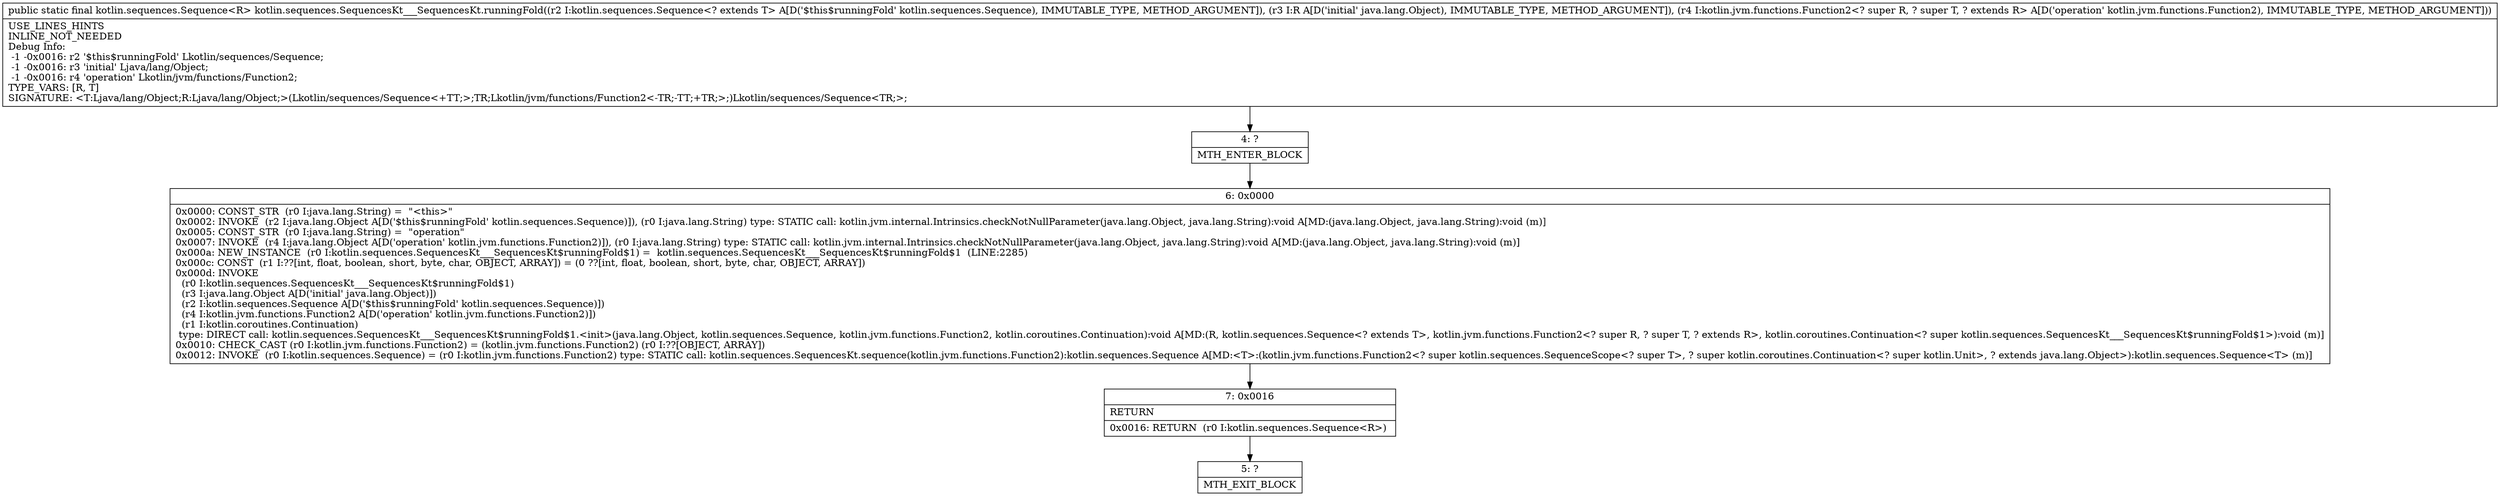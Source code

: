 digraph "CFG forkotlin.sequences.SequencesKt___SequencesKt.runningFold(Lkotlin\/sequences\/Sequence;Ljava\/lang\/Object;Lkotlin\/jvm\/functions\/Function2;)Lkotlin\/sequences\/Sequence;" {
Node_4 [shape=record,label="{4\:\ ?|MTH_ENTER_BLOCK\l}"];
Node_6 [shape=record,label="{6\:\ 0x0000|0x0000: CONST_STR  (r0 I:java.lang.String) =  \"\<this\>\" \l0x0002: INVOKE  (r2 I:java.lang.Object A[D('$this$runningFold' kotlin.sequences.Sequence)]), (r0 I:java.lang.String) type: STATIC call: kotlin.jvm.internal.Intrinsics.checkNotNullParameter(java.lang.Object, java.lang.String):void A[MD:(java.lang.Object, java.lang.String):void (m)]\l0x0005: CONST_STR  (r0 I:java.lang.String) =  \"operation\" \l0x0007: INVOKE  (r4 I:java.lang.Object A[D('operation' kotlin.jvm.functions.Function2)]), (r0 I:java.lang.String) type: STATIC call: kotlin.jvm.internal.Intrinsics.checkNotNullParameter(java.lang.Object, java.lang.String):void A[MD:(java.lang.Object, java.lang.String):void (m)]\l0x000a: NEW_INSTANCE  (r0 I:kotlin.sequences.SequencesKt___SequencesKt$runningFold$1) =  kotlin.sequences.SequencesKt___SequencesKt$runningFold$1  (LINE:2285)\l0x000c: CONST  (r1 I:??[int, float, boolean, short, byte, char, OBJECT, ARRAY]) = (0 ??[int, float, boolean, short, byte, char, OBJECT, ARRAY]) \l0x000d: INVOKE  \l  (r0 I:kotlin.sequences.SequencesKt___SequencesKt$runningFold$1)\l  (r3 I:java.lang.Object A[D('initial' java.lang.Object)])\l  (r2 I:kotlin.sequences.Sequence A[D('$this$runningFold' kotlin.sequences.Sequence)])\l  (r4 I:kotlin.jvm.functions.Function2 A[D('operation' kotlin.jvm.functions.Function2)])\l  (r1 I:kotlin.coroutines.Continuation)\l type: DIRECT call: kotlin.sequences.SequencesKt___SequencesKt$runningFold$1.\<init\>(java.lang.Object, kotlin.sequences.Sequence, kotlin.jvm.functions.Function2, kotlin.coroutines.Continuation):void A[MD:(R, kotlin.sequences.Sequence\<? extends T\>, kotlin.jvm.functions.Function2\<? super R, ? super T, ? extends R\>, kotlin.coroutines.Continuation\<? super kotlin.sequences.SequencesKt___SequencesKt$runningFold$1\>):void (m)]\l0x0010: CHECK_CAST (r0 I:kotlin.jvm.functions.Function2) = (kotlin.jvm.functions.Function2) (r0 I:??[OBJECT, ARRAY]) \l0x0012: INVOKE  (r0 I:kotlin.sequences.Sequence) = (r0 I:kotlin.jvm.functions.Function2) type: STATIC call: kotlin.sequences.SequencesKt.sequence(kotlin.jvm.functions.Function2):kotlin.sequences.Sequence A[MD:\<T\>:(kotlin.jvm.functions.Function2\<? super kotlin.sequences.SequenceScope\<? super T\>, ? super kotlin.coroutines.Continuation\<? super kotlin.Unit\>, ? extends java.lang.Object\>):kotlin.sequences.Sequence\<T\> (m)]\l}"];
Node_7 [shape=record,label="{7\:\ 0x0016|RETURN\l|0x0016: RETURN  (r0 I:kotlin.sequences.Sequence\<R\>) \l}"];
Node_5 [shape=record,label="{5\:\ ?|MTH_EXIT_BLOCK\l}"];
MethodNode[shape=record,label="{public static final kotlin.sequences.Sequence\<R\> kotlin.sequences.SequencesKt___SequencesKt.runningFold((r2 I:kotlin.sequences.Sequence\<? extends T\> A[D('$this$runningFold' kotlin.sequences.Sequence), IMMUTABLE_TYPE, METHOD_ARGUMENT]), (r3 I:R A[D('initial' java.lang.Object), IMMUTABLE_TYPE, METHOD_ARGUMENT]), (r4 I:kotlin.jvm.functions.Function2\<? super R, ? super T, ? extends R\> A[D('operation' kotlin.jvm.functions.Function2), IMMUTABLE_TYPE, METHOD_ARGUMENT]))  | USE_LINES_HINTS\lINLINE_NOT_NEEDED\lDebug Info:\l  \-1 \-0x0016: r2 '$this$runningFold' Lkotlin\/sequences\/Sequence;\l  \-1 \-0x0016: r3 'initial' Ljava\/lang\/Object;\l  \-1 \-0x0016: r4 'operation' Lkotlin\/jvm\/functions\/Function2;\lTYPE_VARS: [R, T]\lSIGNATURE: \<T:Ljava\/lang\/Object;R:Ljava\/lang\/Object;\>(Lkotlin\/sequences\/Sequence\<+TT;\>;TR;Lkotlin\/jvm\/functions\/Function2\<\-TR;\-TT;+TR;\>;)Lkotlin\/sequences\/Sequence\<TR;\>;\l}"];
MethodNode -> Node_4;Node_4 -> Node_6;
Node_6 -> Node_7;
Node_7 -> Node_5;
}

